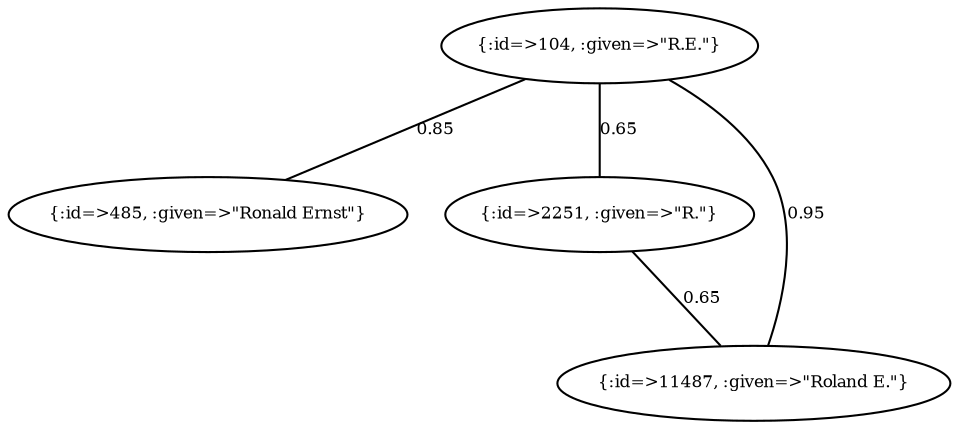 graph Collector__WeightedGraph {
    "{:id=>104, :given=>\"R.E.\"}" [
        fontsize = 8,
        label = "{:id=>104, :given=>\"R.E.\"}"
    ]

    "{:id=>485, :given=>\"Ronald Ernst\"}" [
        fontsize = 8,
        label = "{:id=>485, :given=>\"Ronald Ernst\"}"
    ]

    "{:id=>2251, :given=>\"R.\"}" [
        fontsize = 8,
        label = "{:id=>2251, :given=>\"R.\"}"
    ]

    "{:id=>11487, :given=>\"Roland E.\"}" [
        fontsize = 8,
        label = "{:id=>11487, :given=>\"Roland E.\"}"
    ]

    "{:id=>104, :given=>\"R.E.\"}" -- "{:id=>485, :given=>\"Ronald Ernst\"}" [
        fontsize = 8,
        label = 0.85
    ]

    "{:id=>104, :given=>\"R.E.\"}" -- "{:id=>2251, :given=>\"R.\"}" [
        fontsize = 8,
        label = 0.65
    ]

    "{:id=>104, :given=>\"R.E.\"}" -- "{:id=>11487, :given=>\"Roland E.\"}" [
        fontsize = 8,
        label = 0.95
    ]

    "{:id=>2251, :given=>\"R.\"}" -- "{:id=>11487, :given=>\"Roland E.\"}" [
        fontsize = 8,
        label = 0.65
    ]
}
